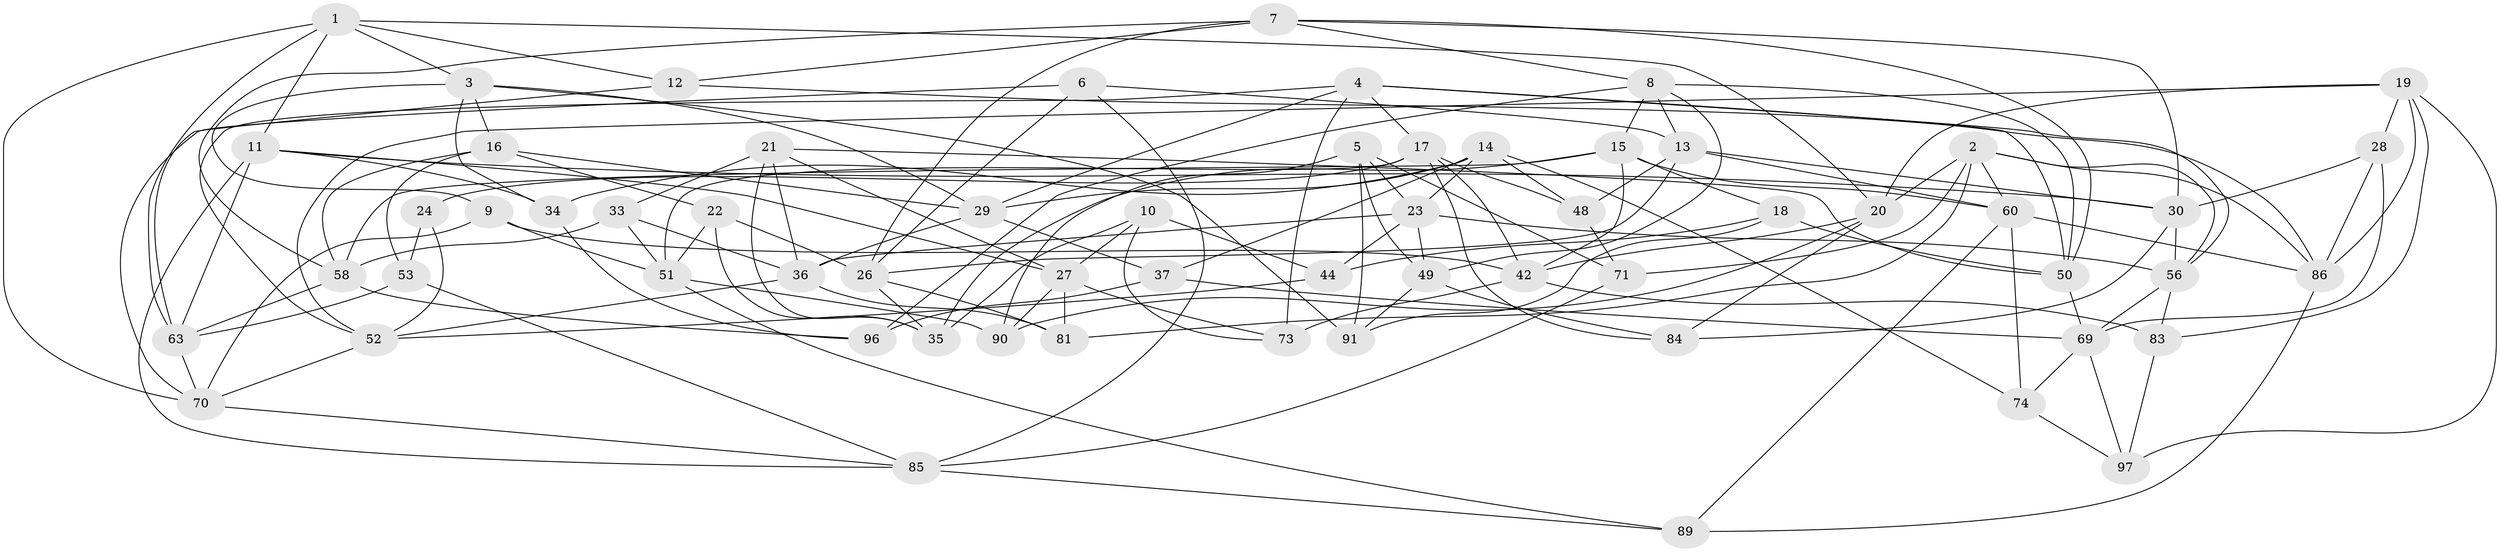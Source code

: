 // Generated by graph-tools (version 1.1) at 2025/52/02/27/25 19:52:34]
// undirected, 61 vertices, 155 edges
graph export_dot {
graph [start="1"]
  node [color=gray90,style=filled];
  1 [super="+62"];
  2 [super="+45"];
  3 [super="+39"];
  4 [super="+41"];
  5 [super="+95"];
  6;
  7 [super="+59"];
  8 [super="+54"];
  9;
  10;
  11 [super="+68"];
  12;
  13 [super="+65"];
  14 [super="+43"];
  15 [super="+46"];
  16 [super="+78"];
  17 [super="+57"];
  18;
  19 [super="+64"];
  20 [super="+32"];
  21 [super="+25"];
  22;
  23 [super="+72"];
  24;
  26 [super="+31"];
  27 [super="+47"];
  28;
  29 [super="+38"];
  30 [super="+40"];
  33;
  34;
  35 [super="+55"];
  36 [super="+75"];
  37;
  42 [super="+67"];
  44;
  48;
  49 [super="+93"];
  50 [super="+94"];
  51 [super="+87"];
  52 [super="+82"];
  53 [super="+61"];
  56 [super="+66"];
  58 [super="+79"];
  60 [super="+80"];
  63 [super="+92"];
  69 [super="+76"];
  70 [super="+77"];
  71;
  73;
  74;
  81;
  83;
  84;
  85 [super="+88"];
  86 [super="+98"];
  89;
  90;
  91;
  96;
  97;
  1 -- 12;
  1 -- 20;
  1 -- 11;
  1 -- 3;
  1 -- 63;
  1 -- 70;
  2 -- 60;
  2 -- 56;
  2 -- 20;
  2 -- 81;
  2 -- 86;
  2 -- 71;
  3 -- 34;
  3 -- 91;
  3 -- 16;
  3 -- 9;
  3 -- 29;
  4 -- 52;
  4 -- 73;
  4 -- 17;
  4 -- 50;
  4 -- 29;
  4 -- 56;
  5 -- 90;
  5 -- 71;
  5 -- 49 [weight=2];
  5 -- 91;
  5 -- 23;
  6 -- 13;
  6 -- 26;
  6 -- 85;
  6 -- 70;
  7 -- 8;
  7 -- 58;
  7 -- 50;
  7 -- 26;
  7 -- 12;
  7 -- 30;
  8 -- 49;
  8 -- 13;
  8 -- 96;
  8 -- 15;
  8 -- 50;
  9 -- 70;
  9 -- 42;
  9 -- 51;
  10 -- 73;
  10 -- 44;
  10 -- 35;
  10 -- 27;
  11 -- 27;
  11 -- 30;
  11 -- 34;
  11 -- 85;
  11 -- 63;
  12 -- 63;
  12 -- 86;
  13 -- 48;
  13 -- 26;
  13 -- 60;
  13 -- 30;
  14 -- 74;
  14 -- 29;
  14 -- 48;
  14 -- 34;
  14 -- 37;
  14 -- 23;
  15 -- 42;
  15 -- 18;
  15 -- 58;
  15 -- 35;
  15 -- 60;
  16 -- 53 [weight=2];
  16 -- 58;
  16 -- 22;
  16 -- 29;
  17 -- 48;
  17 -- 24;
  17 -- 42;
  17 -- 51;
  17 -- 84;
  18 -- 50;
  18 -- 91;
  18 -- 44;
  19 -- 83;
  19 -- 97;
  19 -- 52;
  19 -- 28;
  19 -- 20;
  19 -- 86;
  20 -- 90;
  20 -- 42;
  20 -- 84;
  21 -- 50;
  21 -- 33;
  21 -- 35 [weight=2];
  21 -- 36;
  21 -- 27;
  22 -- 35;
  22 -- 51;
  22 -- 26;
  23 -- 56;
  23 -- 49;
  23 -- 36;
  23 -- 44;
  24 -- 53 [weight=2];
  24 -- 52;
  26 -- 81;
  26 -- 35;
  27 -- 81;
  27 -- 73;
  27 -- 90;
  28 -- 30;
  28 -- 86;
  28 -- 69;
  29 -- 37;
  29 -- 36;
  30 -- 84;
  30 -- 56;
  33 -- 36;
  33 -- 58;
  33 -- 51;
  34 -- 96;
  36 -- 81;
  36 -- 52;
  37 -- 96;
  37 -- 69;
  42 -- 73;
  42 -- 83;
  44 -- 52;
  48 -- 71;
  49 -- 91;
  49 -- 84;
  50 -- 69;
  51 -- 89;
  51 -- 90;
  52 -- 70;
  53 -- 63;
  53 -- 85;
  56 -- 83;
  56 -- 69;
  58 -- 96;
  58 -- 63;
  60 -- 74;
  60 -- 89;
  60 -- 86;
  63 -- 70;
  69 -- 97;
  69 -- 74;
  70 -- 85;
  71 -- 85;
  74 -- 97;
  83 -- 97;
  85 -- 89;
  86 -- 89;
}
